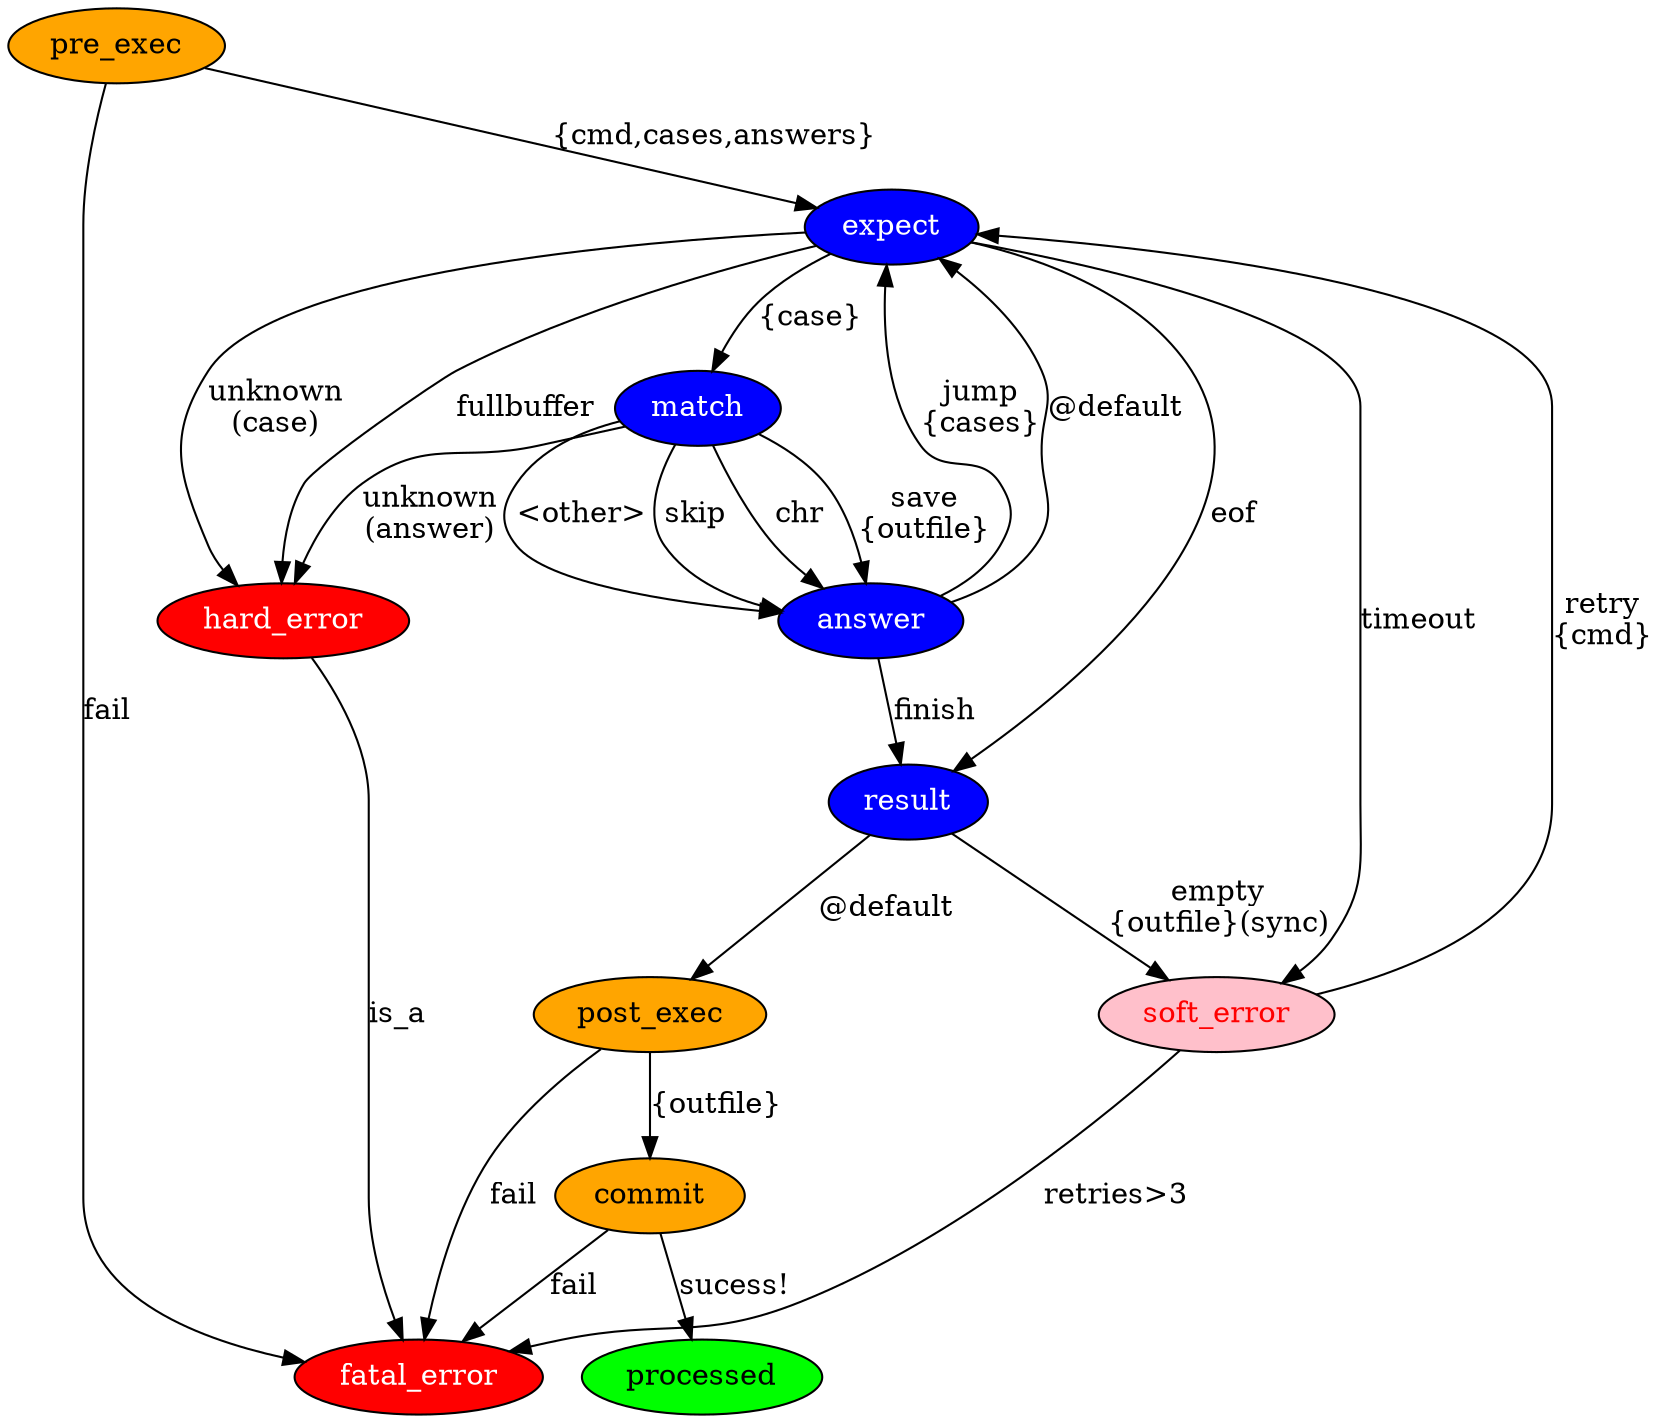 digraph template {

	pre_exec -> expect [label="{cmd,cases,answers}"]
	pre_exec -> fatal_error [label="fail"]

	result -> post_exec [label="@default"] 

	post_exec -> commit [label="{outfile}"]
	commit -> processed [label="sucess!"]
  commit -> fatal_error [label="fail"]

	post_exec -> fatal_error [label="fail"]

	expect -> hard_error [label="unknown\n(case)"]
	expect -> hard_error [label="fullbuffer"]

	expect -> soft_error [label="timeout"]

  expect -> match [label="{case}"]
  match -> hard_error [label="unknown\n(answer)"]

	result -> soft_error [label="empty\n{outfile}(sync)"] 

	soft_error -> expect [label="retry\n{cmd}"]
	soft_error -> fatal_error [label="retries>3"]
	hard_error -> fatal_error [label="is_a"]

	expect -> result [label="eof"]
	
	match -> answer [label="skip"]
	match -> answer [label="chr"]
	match -> answer [label="save\n{outfile}"]
	match -> answer [label="<other>"]

	answer -> expect [label="jump\n{cases}"]
  answer -> expect [label="@default"]
  answer -> result[label="finish"]
	
	pre_exec[style=filled,fillcolor=orange,fontcolor=black]
	post_exec[style=filled,fillcolor=orange,fontcolor=black]
	expect[style=filled,fillcolor=blue,fontcolor=white]
	match[style=filled,fillcolor=blue,fontcolor=white]
	answer[style=filled,fillcolor=blue,fontcolor=white]
	result[style=filled,fillcolor=blue,fontcolor=white]
	hard_error[style=filled,fillcolor=red,fontcolor=white]
	soft_error[style=filled,fillcolor=pink,fontcolor=red]
	fatal_error[style=filled,fillcolor=red,fontcolor=white]
	commit[style=filled,fillcolor=orange,fontcolor=black]
	processed[style=filled,fillcolor=green,fontcolor=black]
	
}
